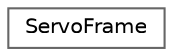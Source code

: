 digraph "Graphical Class Hierarchy"
{
 // LATEX_PDF_SIZE
  bgcolor="transparent";
  edge [fontname=Helvetica,fontsize=10,labelfontname=Helvetica,labelfontsize=10];
  node [fontname=Helvetica,fontsize=10,shape=box,height=0.2,width=0.4];
  rankdir="LR";
  Node0 [id="Node000000",label="ServoFrame",height=0.2,width=0.4,color="grey40", fillcolor="white", style="filled",URL="$structServoFrame.html",tooltip="Struktura reprezentująca pojedynczy krok w animacji serwomechanizmów."];
}
